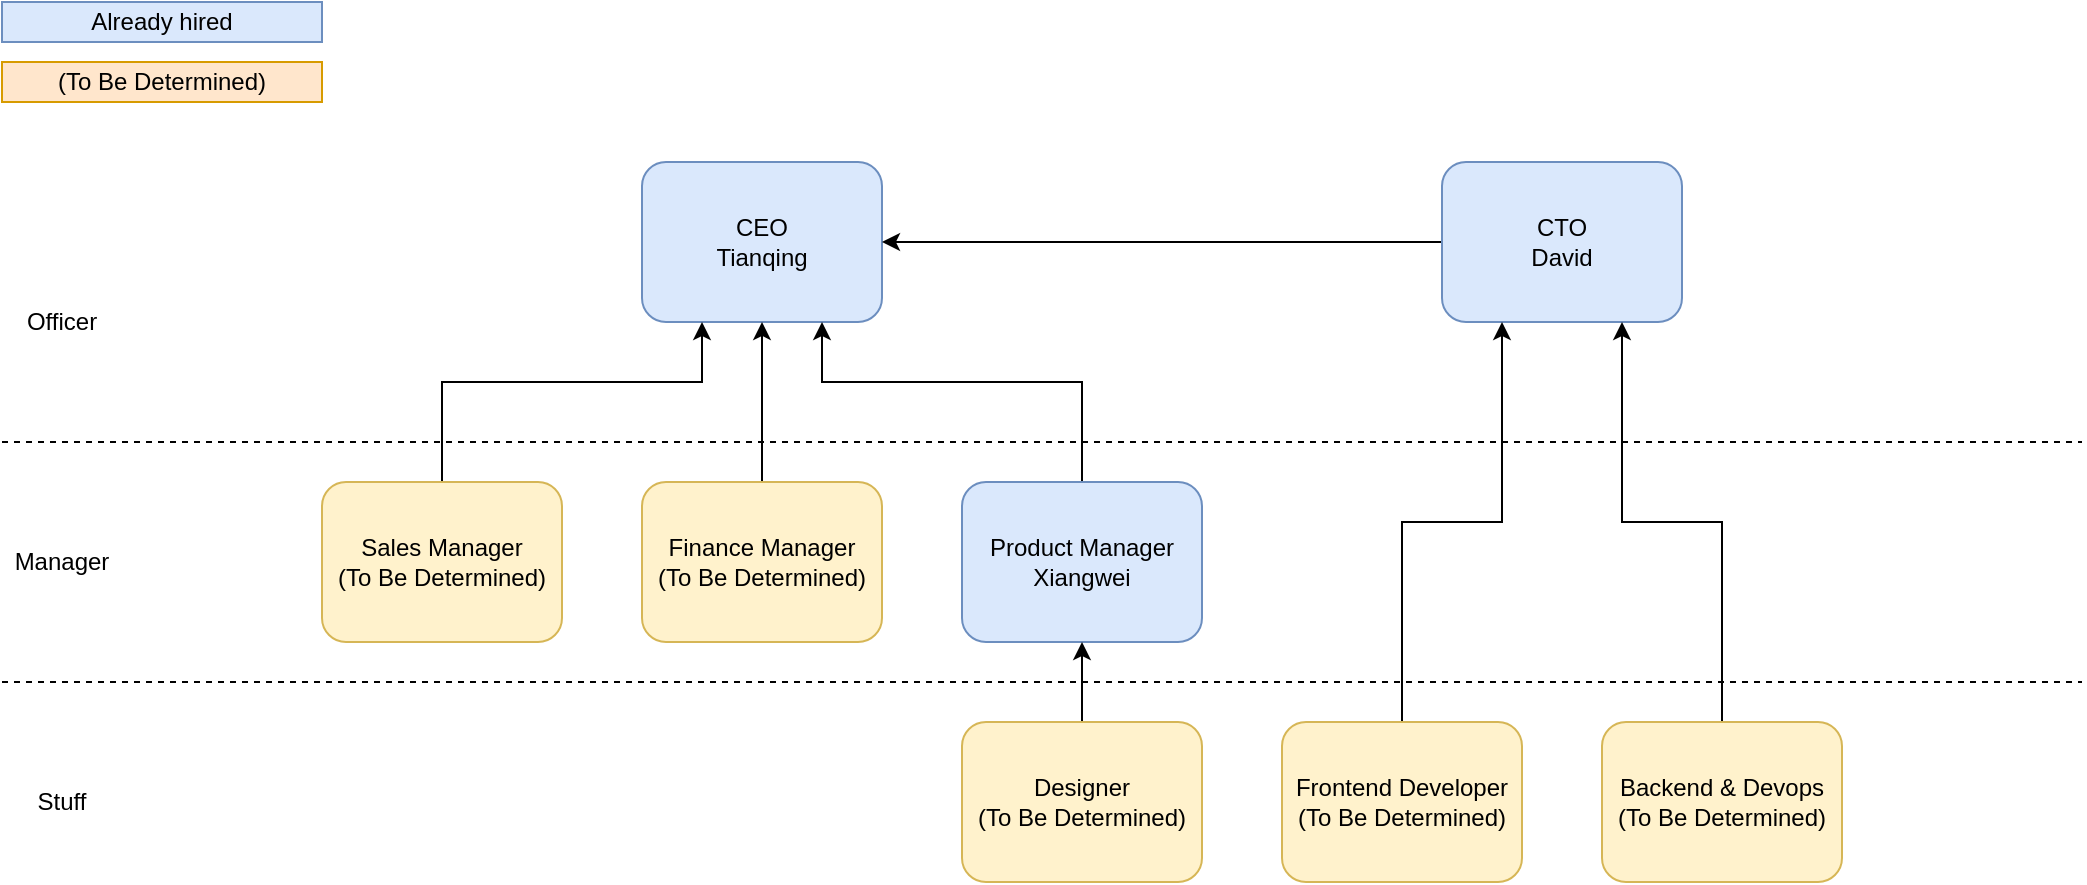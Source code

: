 <mxfile version="14.6.0" type="github">
  <diagram id="axKhj4clLCOOD1fbwa7H" name="Page-1">
    <mxGraphModel dx="1425" dy="709" grid="1" gridSize="10" guides="1" tooltips="1" connect="1" arrows="1" fold="1" page="1" pageScale="1" pageWidth="827" pageHeight="1169" math="0" shadow="0">
      <root>
        <mxCell id="0" />
        <mxCell id="1" parent="0" />
        <mxCell id="sd7PGu3wtOE26qX4IA1V-1" value="CEO&lt;br&gt;Tianqing" style="rounded=1;whiteSpace=wrap;html=1;fillColor=#dae8fc;strokeColor=#6c8ebf;" vertex="1" parent="1">
          <mxGeometry x="440" y="200" width="120" height="80" as="geometry" />
        </mxCell>
        <mxCell id="sd7PGu3wtOE26qX4IA1V-22" style="edgeStyle=orthogonalEdgeStyle;rounded=0;orthogonalLoop=1;jettySize=auto;html=1;entryX=0.25;entryY=1;entryDx=0;entryDy=0;" edge="1" parent="1" source="sd7PGu3wtOE26qX4IA1V-2" target="sd7PGu3wtOE26qX4IA1V-1">
          <mxGeometry relative="1" as="geometry">
            <Array as="points">
              <mxPoint x="340" y="310" />
              <mxPoint x="470" y="310" />
            </Array>
          </mxGeometry>
        </mxCell>
        <mxCell id="sd7PGu3wtOE26qX4IA1V-2" value="Sales Manager&lt;br&gt;(To Be Determined)" style="rounded=1;whiteSpace=wrap;html=1;fillColor=#fff2cc;strokeColor=#d6b656;" vertex="1" parent="1">
          <mxGeometry x="280" y="360" width="120" height="80" as="geometry" />
        </mxCell>
        <mxCell id="sd7PGu3wtOE26qX4IA1V-23" style="edgeStyle=orthogonalEdgeStyle;rounded=0;orthogonalLoop=1;jettySize=auto;html=1;entryX=0.5;entryY=1;entryDx=0;entryDy=0;" edge="1" parent="1" source="sd7PGu3wtOE26qX4IA1V-4" target="sd7PGu3wtOE26qX4IA1V-1">
          <mxGeometry relative="1" as="geometry" />
        </mxCell>
        <mxCell id="sd7PGu3wtOE26qX4IA1V-4" value="Finance Manager&lt;br&gt;(To Be Determined)" style="rounded=1;whiteSpace=wrap;html=1;fillColor=#fff2cc;strokeColor=#d6b656;" vertex="1" parent="1">
          <mxGeometry x="440" y="360" width="120" height="80" as="geometry" />
        </mxCell>
        <mxCell id="sd7PGu3wtOE26qX4IA1V-24" style="edgeStyle=orthogonalEdgeStyle;rounded=0;orthogonalLoop=1;jettySize=auto;html=1;entryX=0.75;entryY=1;entryDx=0;entryDy=0;" edge="1" parent="1" source="sd7PGu3wtOE26qX4IA1V-5" target="sd7PGu3wtOE26qX4IA1V-1">
          <mxGeometry relative="1" as="geometry">
            <Array as="points">
              <mxPoint x="660" y="310" />
              <mxPoint x="530" y="310" />
            </Array>
          </mxGeometry>
        </mxCell>
        <mxCell id="sd7PGu3wtOE26qX4IA1V-5" value="Product Manager&lt;br&gt;Xiangwei" style="rounded=1;whiteSpace=wrap;html=1;fillColor=#dae8fc;strokeColor=#6c8ebf;" vertex="1" parent="1">
          <mxGeometry x="600" y="360" width="120" height="80" as="geometry" />
        </mxCell>
        <mxCell id="sd7PGu3wtOE26qX4IA1V-25" style="edgeStyle=orthogonalEdgeStyle;rounded=0;orthogonalLoop=1;jettySize=auto;html=1;" edge="1" parent="1" source="sd7PGu3wtOE26qX4IA1V-6" target="sd7PGu3wtOE26qX4IA1V-1">
          <mxGeometry relative="1" as="geometry" />
        </mxCell>
        <mxCell id="sd7PGu3wtOE26qX4IA1V-6" value="CTO&lt;br&gt;David" style="rounded=1;whiteSpace=wrap;html=1;fillColor=#dae8fc;strokeColor=#6c8ebf;" vertex="1" parent="1">
          <mxGeometry x="840" y="200" width="120" height="80" as="geometry" />
        </mxCell>
        <mxCell id="sd7PGu3wtOE26qX4IA1V-20" style="edgeStyle=orthogonalEdgeStyle;rounded=0;orthogonalLoop=1;jettySize=auto;html=1;entryX=0.25;entryY=1;entryDx=0;entryDy=0;" edge="1" parent="1" source="sd7PGu3wtOE26qX4IA1V-7" target="sd7PGu3wtOE26qX4IA1V-6">
          <mxGeometry relative="1" as="geometry" />
        </mxCell>
        <mxCell id="sd7PGu3wtOE26qX4IA1V-7" value="Frontend Developer&lt;br&gt;(To Be Determined)" style="rounded=1;whiteSpace=wrap;html=1;fillColor=#fff2cc;strokeColor=#d6b656;" vertex="1" parent="1">
          <mxGeometry x="760" y="480" width="120" height="80" as="geometry" />
        </mxCell>
        <mxCell id="sd7PGu3wtOE26qX4IA1V-21" style="edgeStyle=orthogonalEdgeStyle;rounded=0;orthogonalLoop=1;jettySize=auto;html=1;entryX=0.75;entryY=1;entryDx=0;entryDy=0;" edge="1" parent="1" source="sd7PGu3wtOE26qX4IA1V-8" target="sd7PGu3wtOE26qX4IA1V-6">
          <mxGeometry relative="1" as="geometry" />
        </mxCell>
        <mxCell id="sd7PGu3wtOE26qX4IA1V-8" value="Backend &amp;amp; Devops&lt;br&gt;(To Be Determined)" style="rounded=1;whiteSpace=wrap;html=1;fillColor=#fff2cc;strokeColor=#d6b656;" vertex="1" parent="1">
          <mxGeometry x="920" y="480" width="120" height="80" as="geometry" />
        </mxCell>
        <mxCell id="sd7PGu3wtOE26qX4IA1V-19" style="edgeStyle=orthogonalEdgeStyle;rounded=0;orthogonalLoop=1;jettySize=auto;html=1;" edge="1" parent="1" source="sd7PGu3wtOE26qX4IA1V-9" target="sd7PGu3wtOE26qX4IA1V-5">
          <mxGeometry relative="1" as="geometry" />
        </mxCell>
        <mxCell id="sd7PGu3wtOE26qX4IA1V-9" value="Designer&lt;br&gt;(To Be Determined)" style="rounded=1;whiteSpace=wrap;html=1;fillColor=#fff2cc;strokeColor=#d6b656;" vertex="1" parent="1">
          <mxGeometry x="600" y="480" width="120" height="80" as="geometry" />
        </mxCell>
        <mxCell id="sd7PGu3wtOE26qX4IA1V-10" value="" style="endArrow=none;dashed=1;html=1;" edge="1" parent="1">
          <mxGeometry width="50" height="50" relative="1" as="geometry">
            <mxPoint x="120" y="340" as="sourcePoint" />
            <mxPoint x="1160" y="340" as="targetPoint" />
          </mxGeometry>
        </mxCell>
        <mxCell id="sd7PGu3wtOE26qX4IA1V-11" value="" style="endArrow=none;dashed=1;html=1;" edge="1" parent="1">
          <mxGeometry width="50" height="50" relative="1" as="geometry">
            <mxPoint x="120" y="460" as="sourcePoint" />
            <mxPoint x="1160" y="460" as="targetPoint" />
          </mxGeometry>
        </mxCell>
        <mxCell id="sd7PGu3wtOE26qX4IA1V-12" value="Officer" style="text;html=1;strokeColor=none;fillColor=none;align=center;verticalAlign=middle;whiteSpace=wrap;rounded=0;" vertex="1" parent="1">
          <mxGeometry x="120" y="270" width="60" height="20" as="geometry" />
        </mxCell>
        <mxCell id="sd7PGu3wtOE26qX4IA1V-13" value="Manager" style="text;html=1;strokeColor=none;fillColor=none;align=center;verticalAlign=middle;whiteSpace=wrap;rounded=0;" vertex="1" parent="1">
          <mxGeometry x="120" y="390" width="60" height="20" as="geometry" />
        </mxCell>
        <mxCell id="sd7PGu3wtOE26qX4IA1V-14" value="Stuff" style="text;html=1;strokeColor=none;fillColor=none;align=center;verticalAlign=middle;whiteSpace=wrap;rounded=0;" vertex="1" parent="1">
          <mxGeometry x="120" y="510" width="60" height="20" as="geometry" />
        </mxCell>
        <mxCell id="sd7PGu3wtOE26qX4IA1V-15" value="Already hired" style="rounded=0;whiteSpace=wrap;html=1;fillColor=#dae8fc;strokeColor=#6c8ebf;" vertex="1" parent="1">
          <mxGeometry x="120" y="120" width="160" height="20" as="geometry" />
        </mxCell>
        <mxCell id="sd7PGu3wtOE26qX4IA1V-16" value="(To Be Determined)" style="rounded=0;whiteSpace=wrap;html=1;fillColor=#ffe6cc;strokeColor=#d79b00;" vertex="1" parent="1">
          <mxGeometry x="120" y="150" width="160" height="20" as="geometry" />
        </mxCell>
      </root>
    </mxGraphModel>
  </diagram>
</mxfile>
